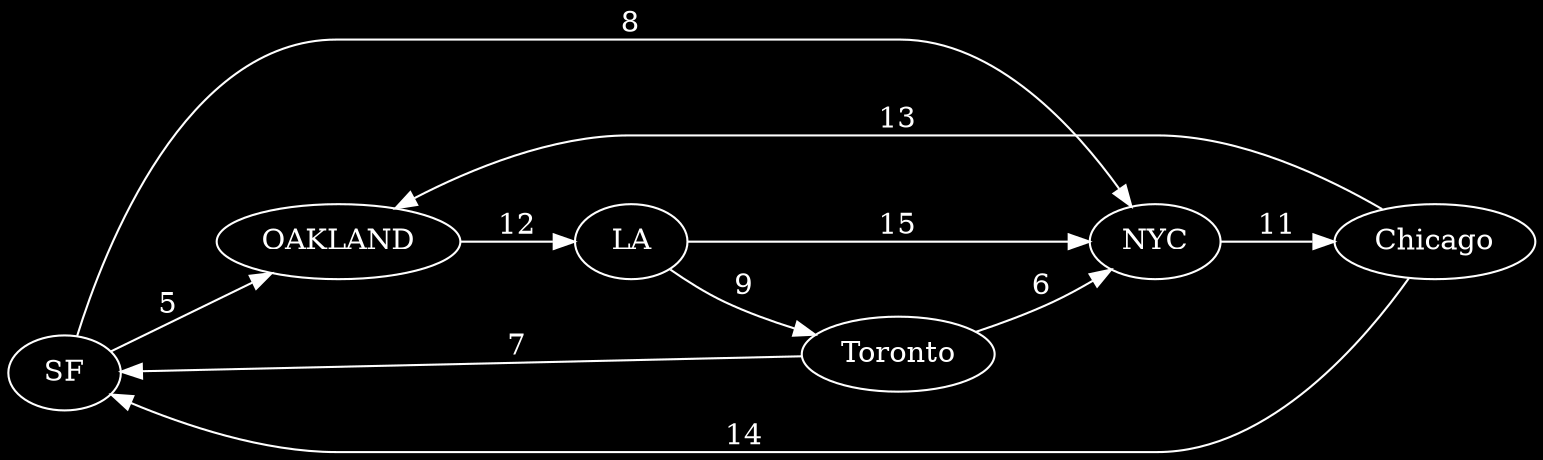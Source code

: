 
digraph {
    rankdir=LR;
    bgcolor="black";

    node [fontcolor="white",color="white"];
    edge [color="white",fontcolor="white"];


    SF -> OAKLAND [label="5",weight="5"];
    SF -> NYC [label="8",weight="8"];
    Toronto -> NYC [label="6",weight="6"];
    Toronto -> SF [label="7",weight="7"];
    OAKLAND -> LA [label="12",weight="12"];
    LA -> NYC [label="15",weight="15"];
    LA -> Toronto [label="9",weight="9"];
    NYC -> Chicago [label="11",weight="11"];
    Chicago -> SF [label="14",weight="14"];
    Chicago -> OAKLAND [label="13",weight="13"];
}

